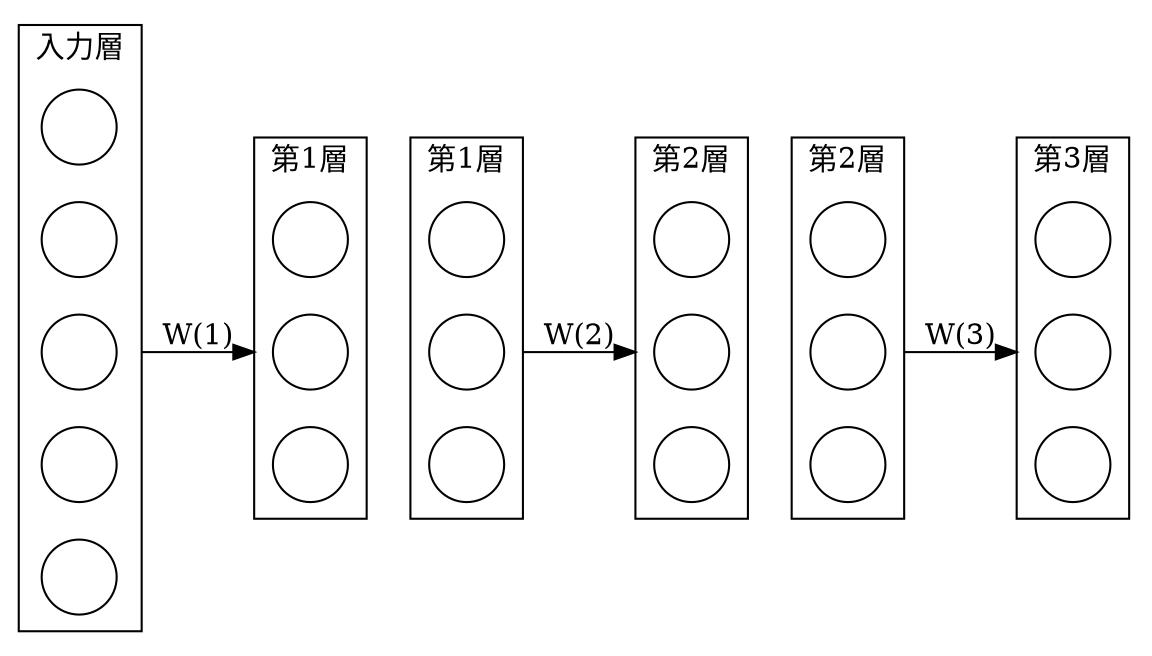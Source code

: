 digraph G {

  compound = true;
  ordering="out";
  rankdir=LR
	splines=line

  node [fixedsize=true];

  subgraph cluster_0 {
		node [style=solid, shape=circle];
		x1 x2 x3 x4 x5;
		label = "入力層";
	}

	subgraph cluster_1 {
		node [style=solid, shape=circle];
		u1_1 u1_2 u1_3;
		label = "第1層";
	}

  subgraph cluster_1_d {
		node [style=solid, shape=circle];
		u1_1_d u1_2_d u1_3_d;
		label = "第1層";
	}

  subgraph cluster_2 {
    node [style=solid, shape=circle];
    u2_1 u2_2 u2_3;
    label = "第2層";
  }

  subgraph cluster_2_d {
    node [style=solid, shape=circle];
    u2_1_d u2_2_d u2_3_d;
    label = "第2層";
  }

  subgraph cluster_3 {
    node [style=solid, shape=circle];
    u3_1 u3_2 u3_3;
    label = "第3層";
  }



        x1, x2, x3, x4, x5, u1_1, u1_2, u1_3, u2_1, u2_2, u2_3, u3_1, u3_2, u3_3, u1_1_d, u1_2_d, u1_3_d, u2_1_d, u2_2_d, u2_3_d [label=""]



        x3 -> u1_2 [lhead=cluster_1, ltail=cluster_0, label="W(1)"]
        u1_2_d -> u2_2 [lhead=cluster_2, ltail=cluster_1_d, label="W(2)"]
        u2_2_d -> u3_2 [lhead=cluster_3, ltail=cluster_2_d, label="W(3)"]

        {
          edge [style=invis];
          u1_2 -> u1_2_d;
          u2_2 -> u2_2_d;
        }


}
